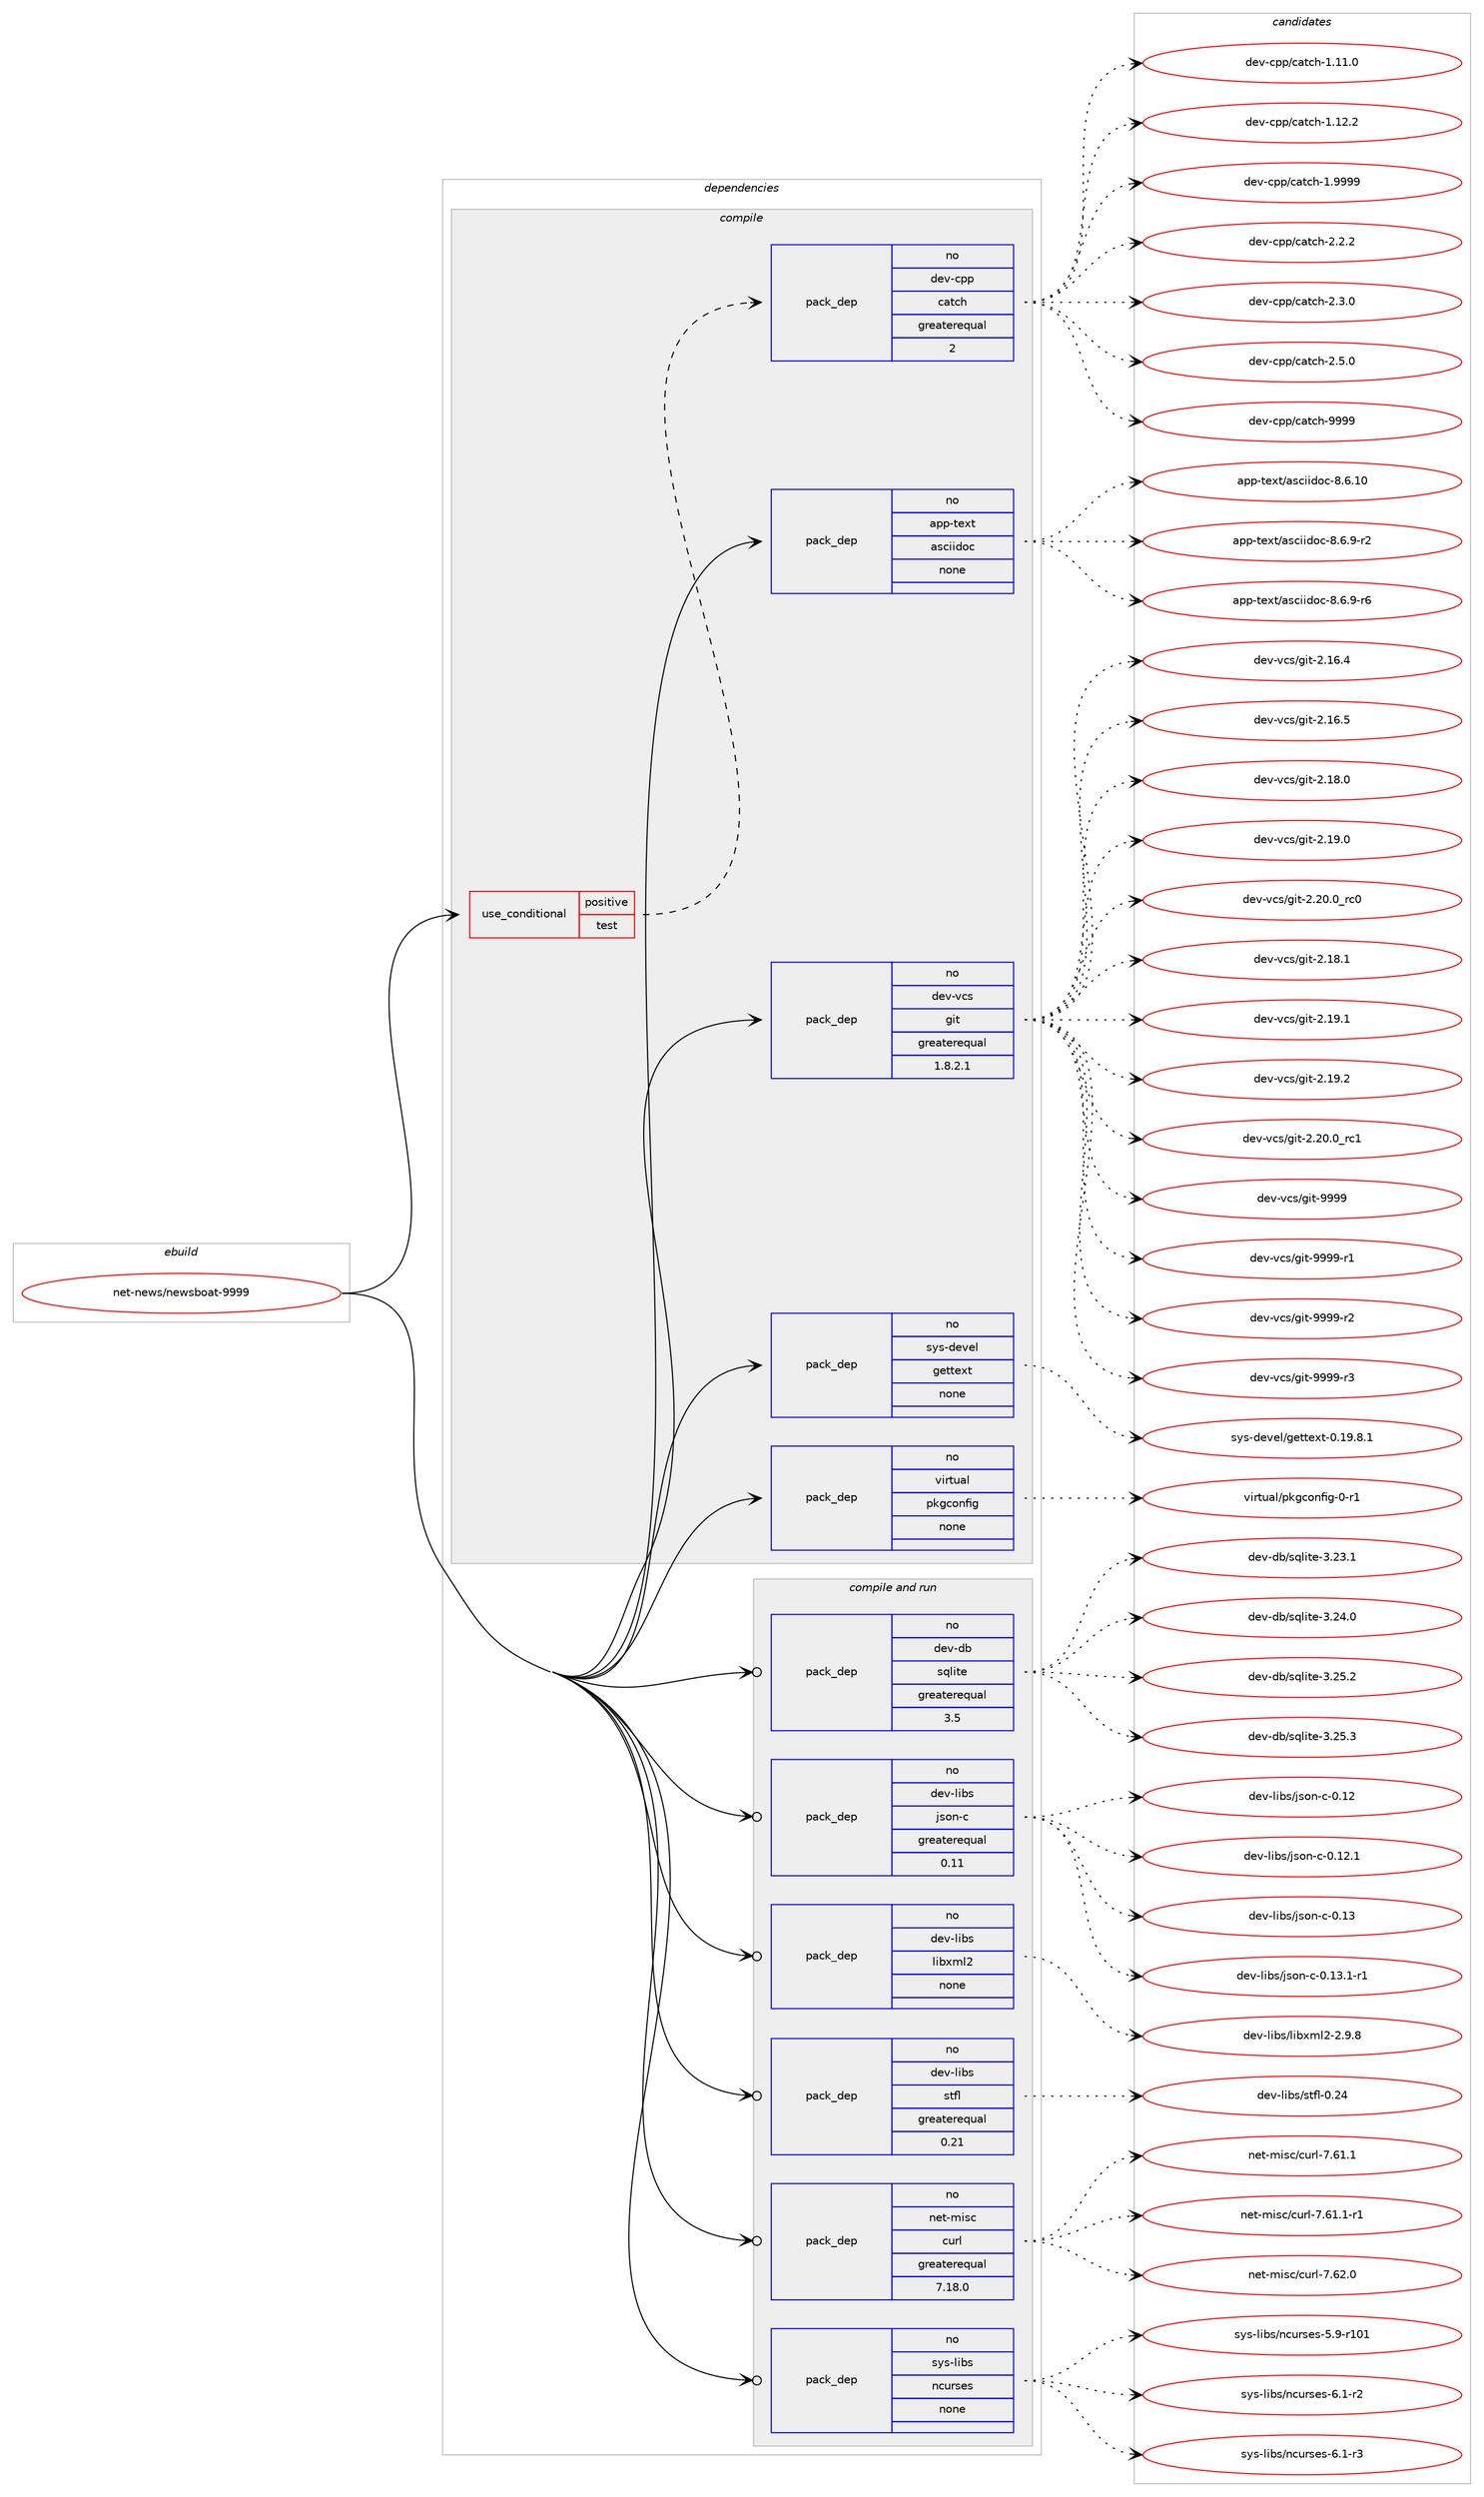 digraph prolog {

# *************
# Graph options
# *************

newrank=true;
concentrate=true;
compound=true;
graph [rankdir=LR,fontname=Helvetica,fontsize=10,ranksep=1.5];#, ranksep=2.5, nodesep=0.2];
edge  [arrowhead=vee];
node  [fontname=Helvetica,fontsize=10];

# **********
# The ebuild
# **********

subgraph cluster_leftcol {
color=gray;
rank=same;
label=<<i>ebuild</i>>;
id [label="net-news/newsboat-9999", color=red, width=4, href="../net-news/newsboat-9999.svg"];
}

# ****************
# The dependencies
# ****************

subgraph cluster_midcol {
color=gray;
label=<<i>dependencies</i>>;
subgraph cluster_compile {
fillcolor="#eeeeee";
style=filled;
label=<<i>compile</i>>;
subgraph cond947 {
dependency5854 [label=<<TABLE BORDER="0" CELLBORDER="1" CELLSPACING="0" CELLPADDING="4"><TR><TD ROWSPAN="3" CELLPADDING="10">use_conditional</TD></TR><TR><TD>positive</TD></TR><TR><TD>test</TD></TR></TABLE>>, shape=none, color=red];
subgraph pack4761 {
dependency5855 [label=<<TABLE BORDER="0" CELLBORDER="1" CELLSPACING="0" CELLPADDING="4" WIDTH="220"><TR><TD ROWSPAN="6" CELLPADDING="30">pack_dep</TD></TR><TR><TD WIDTH="110">no</TD></TR><TR><TD>dev-cpp</TD></TR><TR><TD>catch</TD></TR><TR><TD>greaterequal</TD></TR><TR><TD>2</TD></TR></TABLE>>, shape=none, color=blue];
}
dependency5854:e -> dependency5855:w [weight=20,style="dashed",arrowhead="vee"];
}
id:e -> dependency5854:w [weight=20,style="solid",arrowhead="vee"];
subgraph pack4762 {
dependency5856 [label=<<TABLE BORDER="0" CELLBORDER="1" CELLSPACING="0" CELLPADDING="4" WIDTH="220"><TR><TD ROWSPAN="6" CELLPADDING="30">pack_dep</TD></TR><TR><TD WIDTH="110">no</TD></TR><TR><TD>app-text</TD></TR><TR><TD>asciidoc</TD></TR><TR><TD>none</TD></TR><TR><TD></TD></TR></TABLE>>, shape=none, color=blue];
}
id:e -> dependency5856:w [weight=20,style="solid",arrowhead="vee"];
subgraph pack4763 {
dependency5857 [label=<<TABLE BORDER="0" CELLBORDER="1" CELLSPACING="0" CELLPADDING="4" WIDTH="220"><TR><TD ROWSPAN="6" CELLPADDING="30">pack_dep</TD></TR><TR><TD WIDTH="110">no</TD></TR><TR><TD>dev-vcs</TD></TR><TR><TD>git</TD></TR><TR><TD>greaterequal</TD></TR><TR><TD>1.8.2.1</TD></TR></TABLE>>, shape=none, color=blue];
}
id:e -> dependency5857:w [weight=20,style="solid",arrowhead="vee"];
subgraph pack4764 {
dependency5858 [label=<<TABLE BORDER="0" CELLBORDER="1" CELLSPACING="0" CELLPADDING="4" WIDTH="220"><TR><TD ROWSPAN="6" CELLPADDING="30">pack_dep</TD></TR><TR><TD WIDTH="110">no</TD></TR><TR><TD>sys-devel</TD></TR><TR><TD>gettext</TD></TR><TR><TD>none</TD></TR><TR><TD></TD></TR></TABLE>>, shape=none, color=blue];
}
id:e -> dependency5858:w [weight=20,style="solid",arrowhead="vee"];
subgraph pack4765 {
dependency5859 [label=<<TABLE BORDER="0" CELLBORDER="1" CELLSPACING="0" CELLPADDING="4" WIDTH="220"><TR><TD ROWSPAN="6" CELLPADDING="30">pack_dep</TD></TR><TR><TD WIDTH="110">no</TD></TR><TR><TD>virtual</TD></TR><TR><TD>pkgconfig</TD></TR><TR><TD>none</TD></TR><TR><TD></TD></TR></TABLE>>, shape=none, color=blue];
}
id:e -> dependency5859:w [weight=20,style="solid",arrowhead="vee"];
}
subgraph cluster_compileandrun {
fillcolor="#eeeeee";
style=filled;
label=<<i>compile and run</i>>;
subgraph pack4766 {
dependency5860 [label=<<TABLE BORDER="0" CELLBORDER="1" CELLSPACING="0" CELLPADDING="4" WIDTH="220"><TR><TD ROWSPAN="6" CELLPADDING="30">pack_dep</TD></TR><TR><TD WIDTH="110">no</TD></TR><TR><TD>dev-db</TD></TR><TR><TD>sqlite</TD></TR><TR><TD>greaterequal</TD></TR><TR><TD>3.5</TD></TR></TABLE>>, shape=none, color=blue];
}
id:e -> dependency5860:w [weight=20,style="solid",arrowhead="odotvee"];
subgraph pack4767 {
dependency5861 [label=<<TABLE BORDER="0" CELLBORDER="1" CELLSPACING="0" CELLPADDING="4" WIDTH="220"><TR><TD ROWSPAN="6" CELLPADDING="30">pack_dep</TD></TR><TR><TD WIDTH="110">no</TD></TR><TR><TD>dev-libs</TD></TR><TR><TD>json-c</TD></TR><TR><TD>greaterequal</TD></TR><TR><TD>0.11</TD></TR></TABLE>>, shape=none, color=blue];
}
id:e -> dependency5861:w [weight=20,style="solid",arrowhead="odotvee"];
subgraph pack4768 {
dependency5862 [label=<<TABLE BORDER="0" CELLBORDER="1" CELLSPACING="0" CELLPADDING="4" WIDTH="220"><TR><TD ROWSPAN="6" CELLPADDING="30">pack_dep</TD></TR><TR><TD WIDTH="110">no</TD></TR><TR><TD>dev-libs</TD></TR><TR><TD>libxml2</TD></TR><TR><TD>none</TD></TR><TR><TD></TD></TR></TABLE>>, shape=none, color=blue];
}
id:e -> dependency5862:w [weight=20,style="solid",arrowhead="odotvee"];
subgraph pack4769 {
dependency5863 [label=<<TABLE BORDER="0" CELLBORDER="1" CELLSPACING="0" CELLPADDING="4" WIDTH="220"><TR><TD ROWSPAN="6" CELLPADDING="30">pack_dep</TD></TR><TR><TD WIDTH="110">no</TD></TR><TR><TD>dev-libs</TD></TR><TR><TD>stfl</TD></TR><TR><TD>greaterequal</TD></TR><TR><TD>0.21</TD></TR></TABLE>>, shape=none, color=blue];
}
id:e -> dependency5863:w [weight=20,style="solid",arrowhead="odotvee"];
subgraph pack4770 {
dependency5864 [label=<<TABLE BORDER="0" CELLBORDER="1" CELLSPACING="0" CELLPADDING="4" WIDTH="220"><TR><TD ROWSPAN="6" CELLPADDING="30">pack_dep</TD></TR><TR><TD WIDTH="110">no</TD></TR><TR><TD>net-misc</TD></TR><TR><TD>curl</TD></TR><TR><TD>greaterequal</TD></TR><TR><TD>7.18.0</TD></TR></TABLE>>, shape=none, color=blue];
}
id:e -> dependency5864:w [weight=20,style="solid",arrowhead="odotvee"];
subgraph pack4771 {
dependency5865 [label=<<TABLE BORDER="0" CELLBORDER="1" CELLSPACING="0" CELLPADDING="4" WIDTH="220"><TR><TD ROWSPAN="6" CELLPADDING="30">pack_dep</TD></TR><TR><TD WIDTH="110">no</TD></TR><TR><TD>sys-libs</TD></TR><TR><TD>ncurses</TD></TR><TR><TD>none</TD></TR><TR><TD></TD></TR></TABLE>>, shape=none, color=blue];
}
id:e -> dependency5865:w [weight=20,style="solid",arrowhead="odotvee"];
}
subgraph cluster_run {
fillcolor="#eeeeee";
style=filled;
label=<<i>run</i>>;
}
}

# **************
# The candidates
# **************

subgraph cluster_choices {
rank=same;
color=gray;
label=<<i>candidates</i>>;

subgraph choice4761 {
color=black;
nodesep=1;
choice10010111845991121124799971169910445494649494648 [label="dev-cpp/catch-1.11.0", color=red, width=4,href="../dev-cpp/catch-1.11.0.svg"];
choice10010111845991121124799971169910445494649504650 [label="dev-cpp/catch-1.12.2", color=red, width=4,href="../dev-cpp/catch-1.12.2.svg"];
choice10010111845991121124799971169910445494657575757 [label="dev-cpp/catch-1.9999", color=red, width=4,href="../dev-cpp/catch-1.9999.svg"];
choice100101118459911211247999711699104455046504650 [label="dev-cpp/catch-2.2.2", color=red, width=4,href="../dev-cpp/catch-2.2.2.svg"];
choice100101118459911211247999711699104455046514648 [label="dev-cpp/catch-2.3.0", color=red, width=4,href="../dev-cpp/catch-2.3.0.svg"];
choice100101118459911211247999711699104455046534648 [label="dev-cpp/catch-2.5.0", color=red, width=4,href="../dev-cpp/catch-2.5.0.svg"];
choice1001011184599112112479997116991044557575757 [label="dev-cpp/catch-9999", color=red, width=4,href="../dev-cpp/catch-9999.svg"];
dependency5855:e -> choice10010111845991121124799971169910445494649494648:w [style=dotted,weight="100"];
dependency5855:e -> choice10010111845991121124799971169910445494649504650:w [style=dotted,weight="100"];
dependency5855:e -> choice10010111845991121124799971169910445494657575757:w [style=dotted,weight="100"];
dependency5855:e -> choice100101118459911211247999711699104455046504650:w [style=dotted,weight="100"];
dependency5855:e -> choice100101118459911211247999711699104455046514648:w [style=dotted,weight="100"];
dependency5855:e -> choice100101118459911211247999711699104455046534648:w [style=dotted,weight="100"];
dependency5855:e -> choice1001011184599112112479997116991044557575757:w [style=dotted,weight="100"];
}
subgraph choice4762 {
color=black;
nodesep=1;
choice97112112451161011201164797115991051051001119945564654464948 [label="app-text/asciidoc-8.6.10", color=red, width=4,href="../app-text/asciidoc-8.6.10.svg"];
choice9711211245116101120116479711599105105100111994556465446574511450 [label="app-text/asciidoc-8.6.9-r2", color=red, width=4,href="../app-text/asciidoc-8.6.9-r2.svg"];
choice9711211245116101120116479711599105105100111994556465446574511454 [label="app-text/asciidoc-8.6.9-r6", color=red, width=4,href="../app-text/asciidoc-8.6.9-r6.svg"];
dependency5856:e -> choice97112112451161011201164797115991051051001119945564654464948:w [style=dotted,weight="100"];
dependency5856:e -> choice9711211245116101120116479711599105105100111994556465446574511450:w [style=dotted,weight="100"];
dependency5856:e -> choice9711211245116101120116479711599105105100111994556465446574511454:w [style=dotted,weight="100"];
}
subgraph choice4763 {
color=black;
nodesep=1;
choice10010111845118991154710310511645504649544652 [label="dev-vcs/git-2.16.4", color=red, width=4,href="../dev-vcs/git-2.16.4.svg"];
choice10010111845118991154710310511645504649544653 [label="dev-vcs/git-2.16.5", color=red, width=4,href="../dev-vcs/git-2.16.5.svg"];
choice10010111845118991154710310511645504649564648 [label="dev-vcs/git-2.18.0", color=red, width=4,href="../dev-vcs/git-2.18.0.svg"];
choice10010111845118991154710310511645504649574648 [label="dev-vcs/git-2.19.0", color=red, width=4,href="../dev-vcs/git-2.19.0.svg"];
choice10010111845118991154710310511645504650484648951149948 [label="dev-vcs/git-2.20.0_rc0", color=red, width=4,href="../dev-vcs/git-2.20.0_rc0.svg"];
choice10010111845118991154710310511645504649564649 [label="dev-vcs/git-2.18.1", color=red, width=4,href="../dev-vcs/git-2.18.1.svg"];
choice10010111845118991154710310511645504649574649 [label="dev-vcs/git-2.19.1", color=red, width=4,href="../dev-vcs/git-2.19.1.svg"];
choice10010111845118991154710310511645504649574650 [label="dev-vcs/git-2.19.2", color=red, width=4,href="../dev-vcs/git-2.19.2.svg"];
choice10010111845118991154710310511645504650484648951149949 [label="dev-vcs/git-2.20.0_rc1", color=red, width=4,href="../dev-vcs/git-2.20.0_rc1.svg"];
choice1001011184511899115471031051164557575757 [label="dev-vcs/git-9999", color=red, width=4,href="../dev-vcs/git-9999.svg"];
choice10010111845118991154710310511645575757574511449 [label="dev-vcs/git-9999-r1", color=red, width=4,href="../dev-vcs/git-9999-r1.svg"];
choice10010111845118991154710310511645575757574511450 [label="dev-vcs/git-9999-r2", color=red, width=4,href="../dev-vcs/git-9999-r2.svg"];
choice10010111845118991154710310511645575757574511451 [label="dev-vcs/git-9999-r3", color=red, width=4,href="../dev-vcs/git-9999-r3.svg"];
dependency5857:e -> choice10010111845118991154710310511645504649544652:w [style=dotted,weight="100"];
dependency5857:e -> choice10010111845118991154710310511645504649544653:w [style=dotted,weight="100"];
dependency5857:e -> choice10010111845118991154710310511645504649564648:w [style=dotted,weight="100"];
dependency5857:e -> choice10010111845118991154710310511645504649574648:w [style=dotted,weight="100"];
dependency5857:e -> choice10010111845118991154710310511645504650484648951149948:w [style=dotted,weight="100"];
dependency5857:e -> choice10010111845118991154710310511645504649564649:w [style=dotted,weight="100"];
dependency5857:e -> choice10010111845118991154710310511645504649574649:w [style=dotted,weight="100"];
dependency5857:e -> choice10010111845118991154710310511645504649574650:w [style=dotted,weight="100"];
dependency5857:e -> choice10010111845118991154710310511645504650484648951149949:w [style=dotted,weight="100"];
dependency5857:e -> choice1001011184511899115471031051164557575757:w [style=dotted,weight="100"];
dependency5857:e -> choice10010111845118991154710310511645575757574511449:w [style=dotted,weight="100"];
dependency5857:e -> choice10010111845118991154710310511645575757574511450:w [style=dotted,weight="100"];
dependency5857:e -> choice10010111845118991154710310511645575757574511451:w [style=dotted,weight="100"];
}
subgraph choice4764 {
color=black;
nodesep=1;
choice1151211154510010111810110847103101116116101120116454846495746564649 [label="sys-devel/gettext-0.19.8.1", color=red, width=4,href="../sys-devel/gettext-0.19.8.1.svg"];
dependency5858:e -> choice1151211154510010111810110847103101116116101120116454846495746564649:w [style=dotted,weight="100"];
}
subgraph choice4765 {
color=black;
nodesep=1;
choice11810511411611797108471121071039911111010210510345484511449 [label="virtual/pkgconfig-0-r1", color=red, width=4,href="../virtual/pkgconfig-0-r1.svg"];
dependency5859:e -> choice11810511411611797108471121071039911111010210510345484511449:w [style=dotted,weight="100"];
}
subgraph choice4766 {
color=black;
nodesep=1;
choice10010111845100984711511310810511610145514650514649 [label="dev-db/sqlite-3.23.1", color=red, width=4,href="../dev-db/sqlite-3.23.1.svg"];
choice10010111845100984711511310810511610145514650524648 [label="dev-db/sqlite-3.24.0", color=red, width=4,href="../dev-db/sqlite-3.24.0.svg"];
choice10010111845100984711511310810511610145514650534650 [label="dev-db/sqlite-3.25.2", color=red, width=4,href="../dev-db/sqlite-3.25.2.svg"];
choice10010111845100984711511310810511610145514650534651 [label="dev-db/sqlite-3.25.3", color=red, width=4,href="../dev-db/sqlite-3.25.3.svg"];
dependency5860:e -> choice10010111845100984711511310810511610145514650514649:w [style=dotted,weight="100"];
dependency5860:e -> choice10010111845100984711511310810511610145514650524648:w [style=dotted,weight="100"];
dependency5860:e -> choice10010111845100984711511310810511610145514650534650:w [style=dotted,weight="100"];
dependency5860:e -> choice10010111845100984711511310810511610145514650534651:w [style=dotted,weight="100"];
}
subgraph choice4767 {
color=black;
nodesep=1;
choice10010111845108105981154710611511111045994548464950 [label="dev-libs/json-c-0.12", color=red, width=4,href="../dev-libs/json-c-0.12.svg"];
choice100101118451081059811547106115111110459945484649504649 [label="dev-libs/json-c-0.12.1", color=red, width=4,href="../dev-libs/json-c-0.12.1.svg"];
choice10010111845108105981154710611511111045994548464951 [label="dev-libs/json-c-0.13", color=red, width=4,href="../dev-libs/json-c-0.13.svg"];
choice1001011184510810598115471061151111104599454846495146494511449 [label="dev-libs/json-c-0.13.1-r1", color=red, width=4,href="../dev-libs/json-c-0.13.1-r1.svg"];
dependency5861:e -> choice10010111845108105981154710611511111045994548464950:w [style=dotted,weight="100"];
dependency5861:e -> choice100101118451081059811547106115111110459945484649504649:w [style=dotted,weight="100"];
dependency5861:e -> choice10010111845108105981154710611511111045994548464951:w [style=dotted,weight="100"];
dependency5861:e -> choice1001011184510810598115471061151111104599454846495146494511449:w [style=dotted,weight="100"];
}
subgraph choice4768 {
color=black;
nodesep=1;
choice1001011184510810598115471081059812010910850455046574656 [label="dev-libs/libxml2-2.9.8", color=red, width=4,href="../dev-libs/libxml2-2.9.8.svg"];
dependency5862:e -> choice1001011184510810598115471081059812010910850455046574656:w [style=dotted,weight="100"];
}
subgraph choice4769 {
color=black;
nodesep=1;
choice1001011184510810598115471151161021084548465052 [label="dev-libs/stfl-0.24", color=red, width=4,href="../dev-libs/stfl-0.24.svg"];
dependency5863:e -> choice1001011184510810598115471151161021084548465052:w [style=dotted,weight="100"];
}
subgraph choice4770 {
color=black;
nodesep=1;
choice1101011164510910511599479911711410845554654494649 [label="net-misc/curl-7.61.1", color=red, width=4,href="../net-misc/curl-7.61.1.svg"];
choice11010111645109105115994799117114108455546544946494511449 [label="net-misc/curl-7.61.1-r1", color=red, width=4,href="../net-misc/curl-7.61.1-r1.svg"];
choice1101011164510910511599479911711410845554654504648 [label="net-misc/curl-7.62.0", color=red, width=4,href="../net-misc/curl-7.62.0.svg"];
dependency5864:e -> choice1101011164510910511599479911711410845554654494649:w [style=dotted,weight="100"];
dependency5864:e -> choice11010111645109105115994799117114108455546544946494511449:w [style=dotted,weight="100"];
dependency5864:e -> choice1101011164510910511599479911711410845554654504648:w [style=dotted,weight="100"];
}
subgraph choice4771 {
color=black;
nodesep=1;
choice115121115451081059811547110991171141151011154553465745114494849 [label="sys-libs/ncurses-5.9-r101", color=red, width=4,href="../sys-libs/ncurses-5.9-r101.svg"];
choice11512111545108105981154711099117114115101115455446494511450 [label="sys-libs/ncurses-6.1-r2", color=red, width=4,href="../sys-libs/ncurses-6.1-r2.svg"];
choice11512111545108105981154711099117114115101115455446494511451 [label="sys-libs/ncurses-6.1-r3", color=red, width=4,href="../sys-libs/ncurses-6.1-r3.svg"];
dependency5865:e -> choice115121115451081059811547110991171141151011154553465745114494849:w [style=dotted,weight="100"];
dependency5865:e -> choice11512111545108105981154711099117114115101115455446494511450:w [style=dotted,weight="100"];
dependency5865:e -> choice11512111545108105981154711099117114115101115455446494511451:w [style=dotted,weight="100"];
}
}

}
